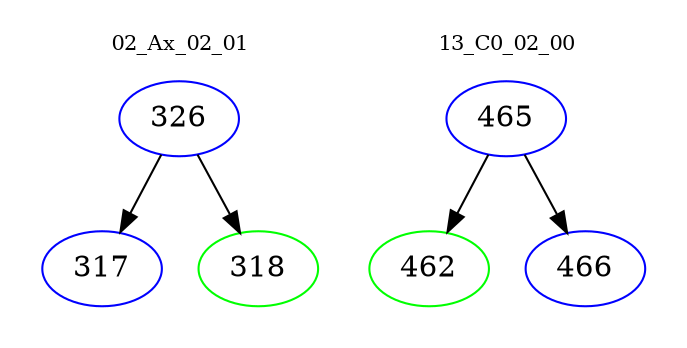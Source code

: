 digraph{
subgraph cluster_0 {
color = white
label = "02_Ax_02_01";
fontsize=10;
T0_326 [label="326", color="blue"]
T0_326 -> T0_317 [color="black"]
T0_317 [label="317", color="blue"]
T0_326 -> T0_318 [color="black"]
T0_318 [label="318", color="green"]
}
subgraph cluster_1 {
color = white
label = "13_C0_02_00";
fontsize=10;
T1_465 [label="465", color="blue"]
T1_465 -> T1_462 [color="black"]
T1_462 [label="462", color="green"]
T1_465 -> T1_466 [color="black"]
T1_466 [label="466", color="blue"]
}
}
